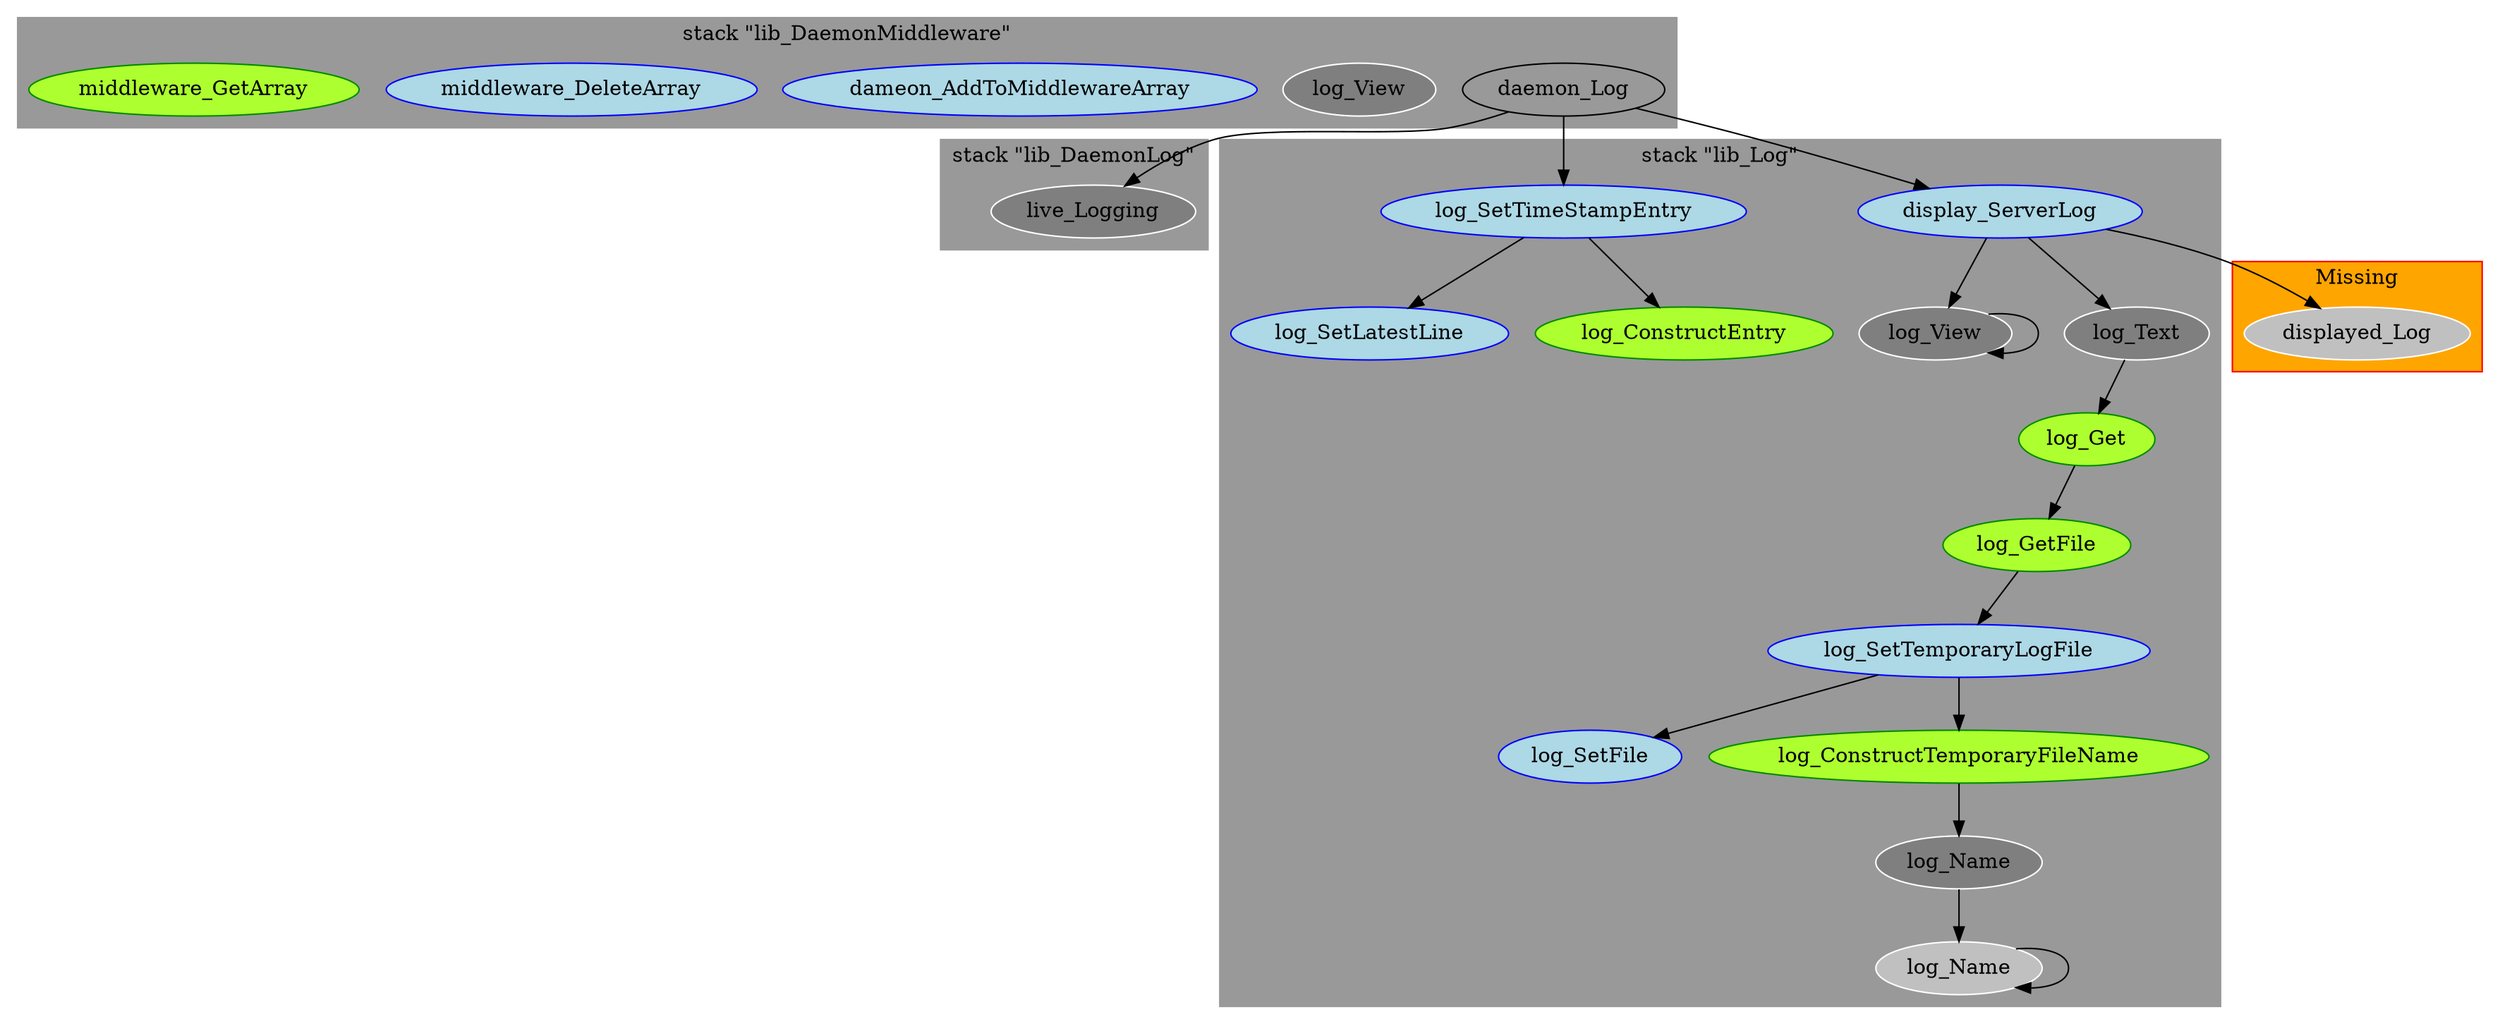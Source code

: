 digraph "dot_FromArray" {	graph [		clusterrank="true"		size="31.2500,31.2500"	];		subgraph "s" {		node [fillcolor="grey", style="filled", color="white"];			n13 [label="log_Name" URL="log_Name%2Cs%2Cstack+%22lib_Log%22%2C1"];		n20 [label="displayed_Log" URL="displayed_Log%2Cs%2CMissing%2C1"];	}		subgraph "pc" {		node [];			n1 [label="daemon_Log" URL="daemon_Log%2Cpc%2Cstack+%22lib_DaemonMiddleware%22%2C1"];	}		subgraph "g" {		node [fillcolor="grey50", style="filled", color="white"];			n12 [label="log_View" URL="log_View%2Cg%2Cstack+%22lib_Log%22%2C1"];		n3 [label="live_Logging" URL="live_Logging%2Cg%2Cstack+%22lib_DaemonLog%22%2C1"];		n10 [label="log_View" URL="log_View%2Cg%2Cstack+%22lib_DaemonMiddleware%22%2C1"];		n19 [label="log_Text" URL="log_Text%2Cg%2Cstack+%22lib_Log%22%2C1"];		n15 [label="log_Name" URL="log_Name%2Cg%2Cstack+%22lib_Log%22%2C1"];	}		subgraph "c" {		node [fillcolor="LightBlue", style="filled", color="Blue"];			n2 [label="display_ServerLog" URL="display_ServerLog%2Cc%2Cstack+%22lib_Log%22%2C1"];		n16 [label="dameon_AddToMiddlewareArray" URL="dameon_AddToMiddlewareArray%2Cc%2Cstack+%22lib_DaemonMiddleware%22%2C1"];		n14 [label="middleware_DeleteArray" URL="middleware_DeleteArray%2Cc%2Cstack+%22lib_DaemonMiddleware%22%2C1"];		n7 [label="log_SetTemporaryLogFile" URL="log_SetTemporaryLogFile%2Cc%2Cstack+%22lib_Log%22%2C1"];		n4 [label="log_SetTimeStampEntry" URL="log_SetTimeStampEntry%2Cc%2Cstack+%22lib_Log%22%2C1"];		n18 [label="log_SetLatestLine" URL="log_SetLatestLine%2Cc%2Cstack+%22lib_Log%22%2C1"];		n9 [label="log_SetFile" URL="log_SetFile%2Cc%2Cstack+%22lib_Log%22%2C1"];	}		subgraph "f" {		node [fillcolor="GreenYellow", style="filled", color="Green4"];			n11 [label="middleware_GetArray" URL="middleware_GetArray%2Cf%2Cstack+%22lib_DaemonMiddleware%22%2C1"];		n17 [label="log_ConstructEntry" URL="log_ConstructEntry%2Cf%2Cstack+%22lib_Log%22%2C1"];		n6 [label="log_GetFile" URL="log_GetFile%2Cf%2Cstack+%22lib_Log%22%2C1"];		n5 [label="log_Get" URL="log_Get%2Cf%2Cstack+%22lib_Log%22%2C1"];		n8 [label="log_ConstructTemporaryFileName" URL="log_ConstructTemporaryFileName%2Cf%2Cstack+%22lib_Log%22%2C1"];	}		subgraph cluster1 {			label="Missing";			style=filled;			color=red;			fillcolor=orange;					n20	}	subgraph cluster2 {			label="stack \"lib_DaemonLog\"";			style=filled;			color=grey60;			fillcolor=grey60;					n3	}	subgraph cluster3 {			label="stack \"lib_DaemonMiddleware\"";			style=filled;			color=grey60;			fillcolor=grey60;					n11; n16; n14; n10; n1	}	subgraph cluster4 {			label="stack \"lib_Log\"";			style=filled;			color=grey60;			fillcolor=grey60;					n12; n2; n17; n7; n13; n6; n5; n4; n18; n9; n8; n19; n15	}		n6 -> n7;	n2 -> n20;	n2 -> n19;	n2 -> n12;	n8 -> n15;	n12 -> n12;	n13 -> n13;	n7 -> n8;	n7 -> n9;	n4 -> n17;	n4 -> n18;	n19 -> n5;	n5 -> n6;	n1 -> n2;	n1 -> n3;	n1 -> n4;	n15 -> n13;}